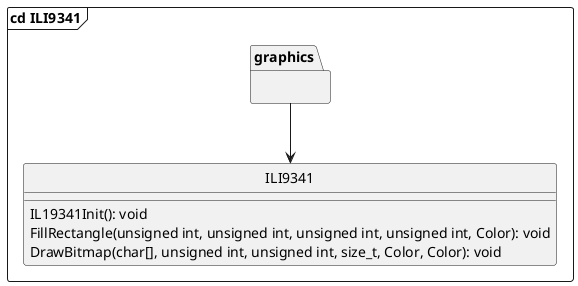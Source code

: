 @startuml
hide circle
top to bottom direction

frame "cd ILI9341" {
    package graphics {}
    class ILI9341 {
        IL19341Init(): void
        FillRectangle(unsigned int, unsigned int, unsigned int, unsigned int, Color): void
        DrawBitmap(char[], unsigned int, unsigned int, size_t, Color, Color): void
    }

    graphics --> ILI9341
}
@enduml